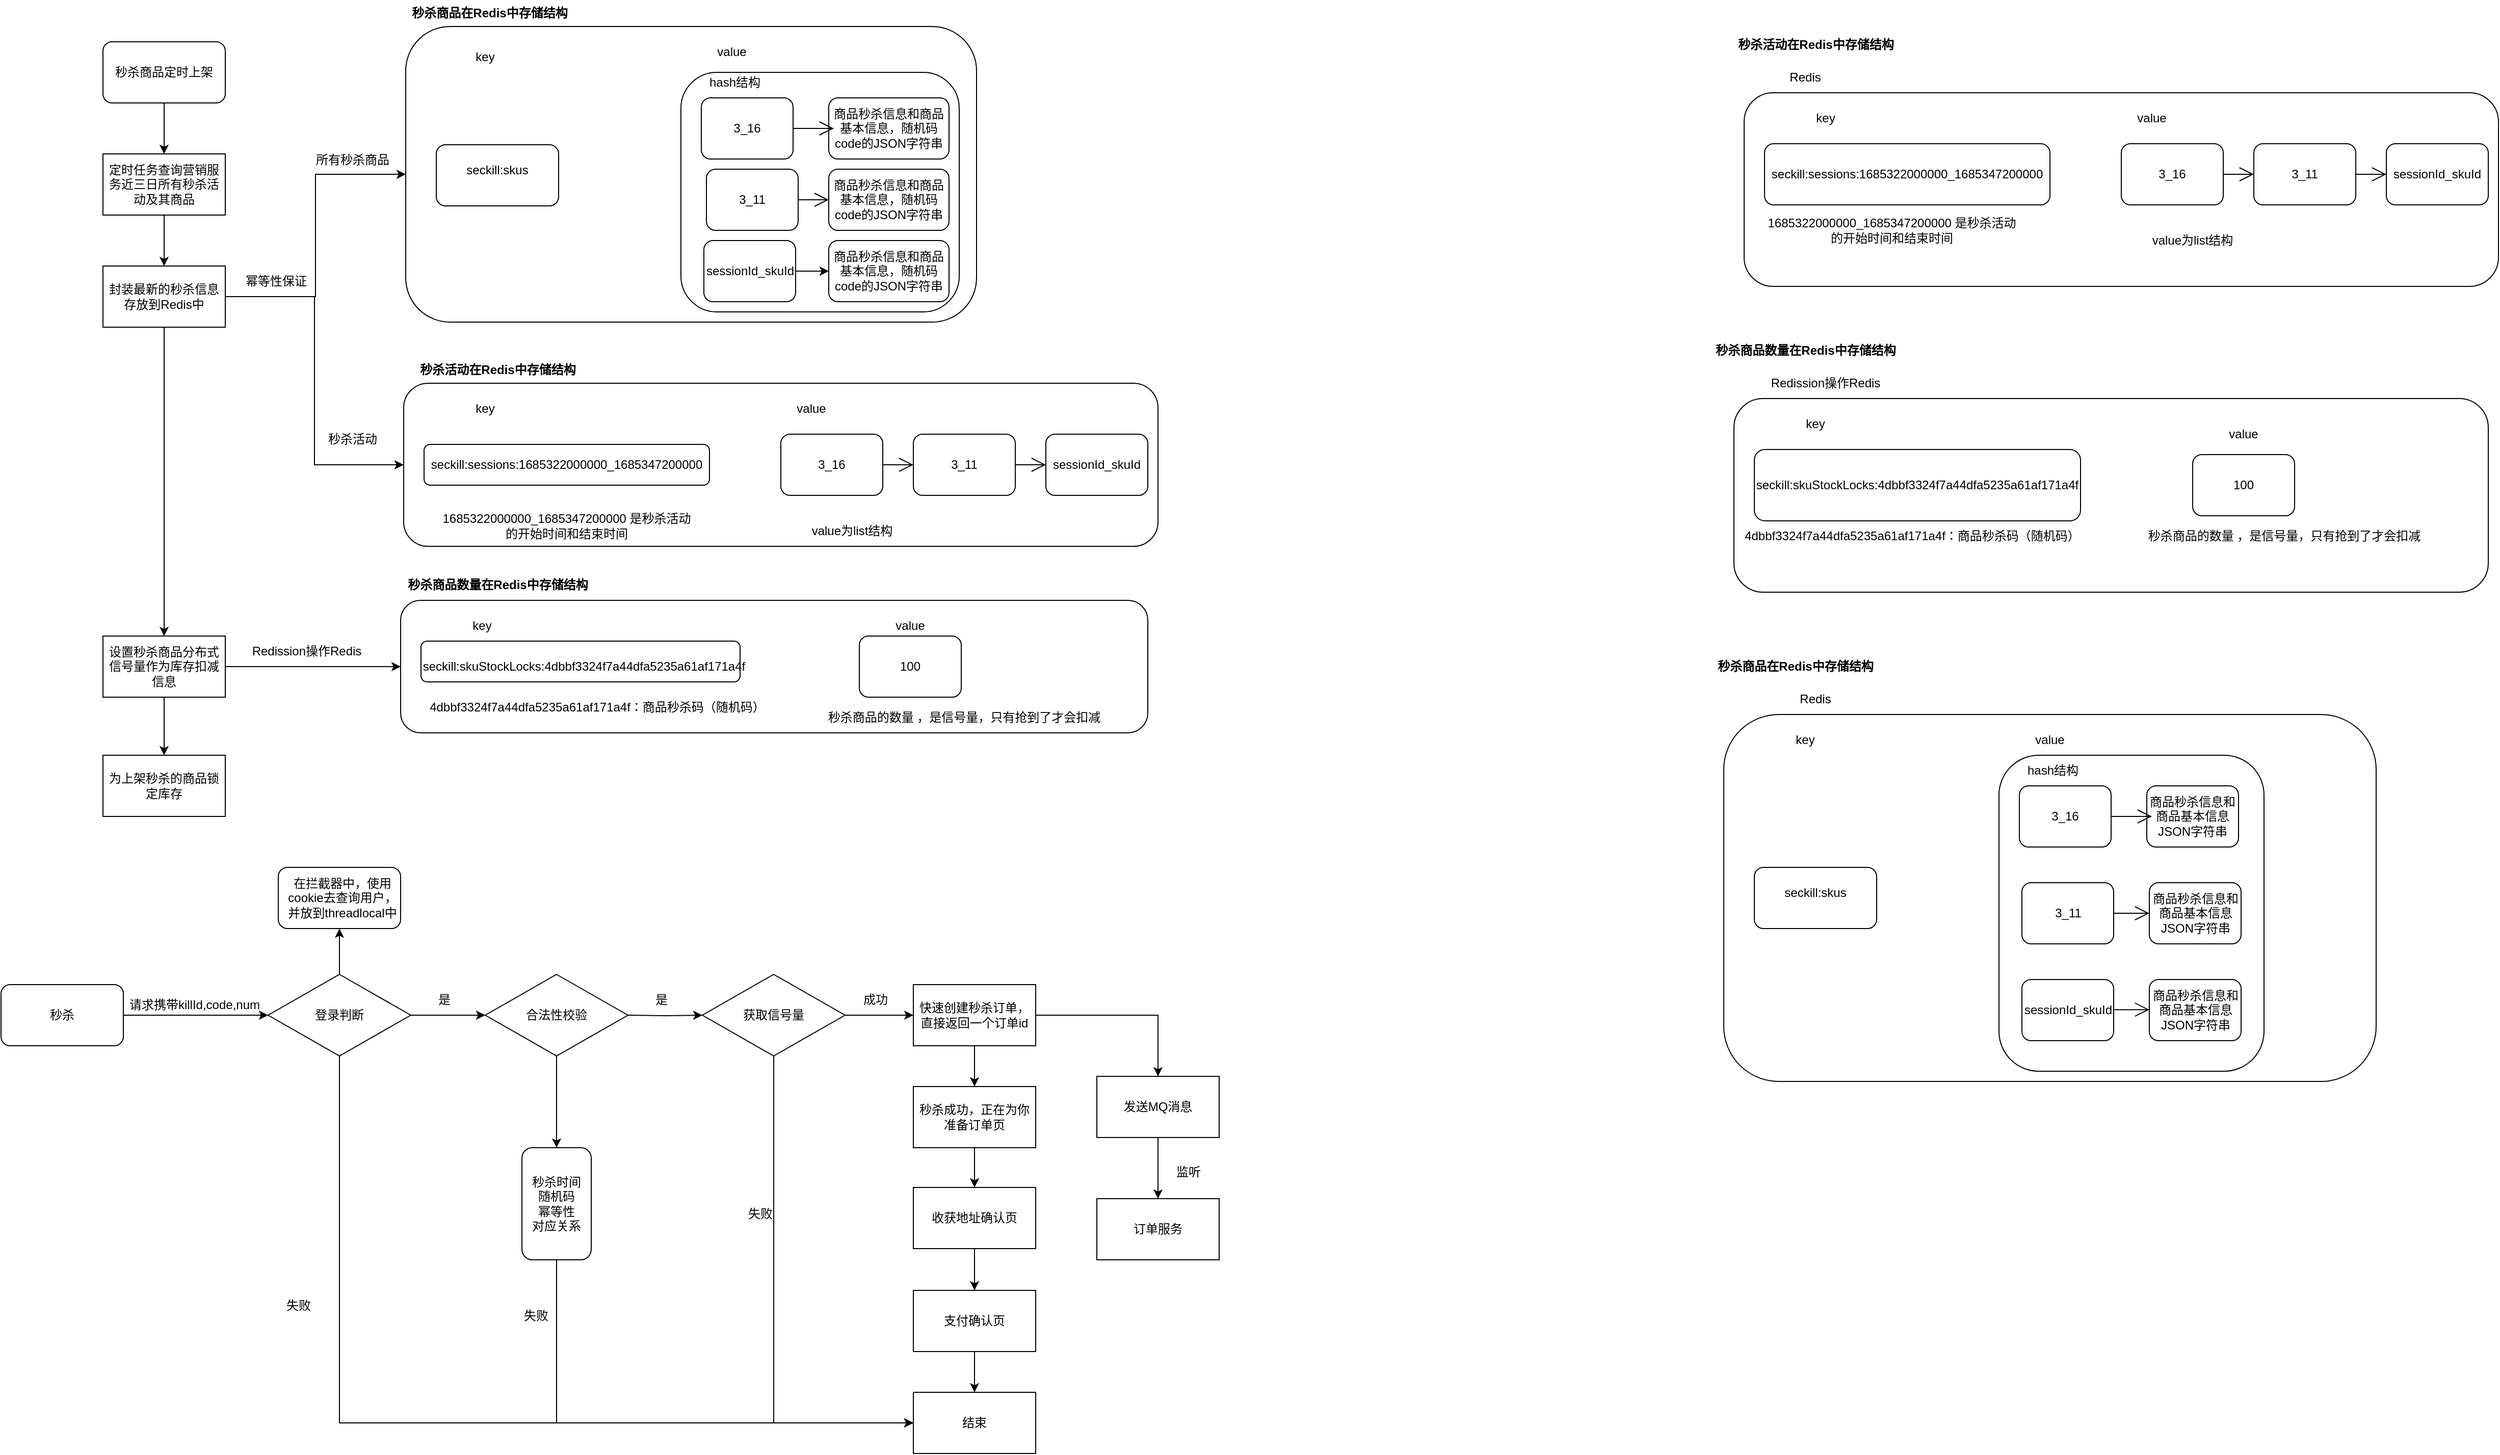 <mxfile version="21.6.9" type="github">
  <diagram name="第 1 页" id="PPwoz7yZRomg1pSmv1Gj">
    <mxGraphModel dx="4174" dy="809" grid="1" gridSize="10" guides="1" tooltips="1" connect="1" arrows="1" fold="1" page="1" pageScale="1" pageWidth="827" pageHeight="1169" math="0" shadow="0">
      <root>
        <mxCell id="0" />
        <mxCell id="1" parent="0" />
        <mxCell id="LeH1Namwxec1cVJ9D27f-1" value="秒杀活动在Redis中存储结构" style="text;align=center;fontStyle=1;verticalAlign=middle;spacingLeft=3;spacingRight=3;strokeColor=none;rotatable=0;points=[[0,0.5],[1,0.5]];portConstraint=eastwest;html=1;" parent="1" vertex="1">
          <mxGeometry x="60" y="80" width="80" height="26" as="geometry" />
        </mxCell>
        <mxCell id="LeH1Namwxec1cVJ9D27f-2" value="" style="rounded=1;whiteSpace=wrap;html=1;" parent="1" vertex="1">
          <mxGeometry x="30" y="140" width="740" height="190" as="geometry" />
        </mxCell>
        <mxCell id="LeH1Namwxec1cVJ9D27f-3" value="" style="rounded=1;whiteSpace=wrap;html=1;" parent="1" vertex="1">
          <mxGeometry x="50" y="190" width="280" height="60" as="geometry" />
        </mxCell>
        <mxCell id="LeH1Namwxec1cVJ9D27f-5" value="Redis" style="text;html=1;strokeColor=none;fillColor=none;align=center;verticalAlign=middle;whiteSpace=wrap;rounded=0;" parent="1" vertex="1">
          <mxGeometry x="60" y="110" width="60" height="30" as="geometry" />
        </mxCell>
        <mxCell id="LeH1Namwxec1cVJ9D27f-6" value="key" style="text;html=1;strokeColor=none;fillColor=none;align=center;verticalAlign=middle;whiteSpace=wrap;rounded=0;" parent="1" vertex="1">
          <mxGeometry x="80" y="150" width="60" height="30" as="geometry" />
        </mxCell>
        <mxCell id="LeH1Namwxec1cVJ9D27f-7" value="seckill:sessions:1685322000000_1685347200000" style="text;html=1;strokeColor=none;fillColor=none;align=center;verticalAlign=middle;whiteSpace=wrap;rounded=0;" parent="1" vertex="1">
          <mxGeometry x="160" y="205" width="60" height="30" as="geometry" />
        </mxCell>
        <mxCell id="LeH1Namwxec1cVJ9D27f-9" value="3_16" style="rounded=1;whiteSpace=wrap;html=1;" parent="1" vertex="1">
          <mxGeometry x="400" y="190" width="100" height="60" as="geometry" />
        </mxCell>
        <mxCell id="LeH1Namwxec1cVJ9D27f-10" value="value" style="text;html=1;strokeColor=none;fillColor=none;align=center;verticalAlign=middle;whiteSpace=wrap;rounded=0;" parent="1" vertex="1">
          <mxGeometry x="400" y="150" width="60" height="30" as="geometry" />
        </mxCell>
        <mxCell id="LeH1Namwxec1cVJ9D27f-11" value="" style="endArrow=open;endFill=1;endSize=12;html=1;rounded=0;entryX=0;entryY=0.5;entryDx=0;entryDy=0;" parent="1" target="LeH1Namwxec1cVJ9D27f-12" edge="1">
          <mxGeometry width="160" relative="1" as="geometry">
            <mxPoint x="500" y="220" as="sourcePoint" />
            <mxPoint x="660" y="220" as="targetPoint" />
          </mxGeometry>
        </mxCell>
        <mxCell id="LeH1Namwxec1cVJ9D27f-12" value="3_11" style="rounded=1;whiteSpace=wrap;html=1;" parent="1" vertex="1">
          <mxGeometry x="530" y="190" width="100" height="60" as="geometry" />
        </mxCell>
        <mxCell id="LeH1Namwxec1cVJ9D27f-13" value="value为list结构" style="text;html=1;strokeColor=none;fillColor=none;align=center;verticalAlign=middle;whiteSpace=wrap;rounded=0;" parent="1" vertex="1">
          <mxGeometry x="400" y="270" width="140" height="30" as="geometry" />
        </mxCell>
        <mxCell id="LeH1Namwxec1cVJ9D27f-15" value="1685322000000_1685347200000 是秒杀活动&lt;br&gt;的开始时间和结束时间" style="text;html=1;strokeColor=none;fillColor=none;align=center;verticalAlign=middle;whiteSpace=wrap;rounded=0;" parent="1" vertex="1">
          <mxGeometry x="-20" y="260" width="390" height="30" as="geometry" />
        </mxCell>
        <mxCell id="LeH1Namwxec1cVJ9D27f-16" value="" style="endArrow=open;endFill=1;endSize=12;html=1;rounded=0;entryX=0;entryY=0.5;entryDx=0;entryDy=0;" parent="1" target="LeH1Namwxec1cVJ9D27f-17" edge="1">
          <mxGeometry width="160" relative="1" as="geometry">
            <mxPoint x="630" y="220" as="sourcePoint" />
            <mxPoint x="790" y="220" as="targetPoint" />
          </mxGeometry>
        </mxCell>
        <mxCell id="LeH1Namwxec1cVJ9D27f-17" value="sessionId_skuId" style="rounded=1;whiteSpace=wrap;html=1;" parent="1" vertex="1">
          <mxGeometry x="660" y="190" width="100" height="60" as="geometry" />
        </mxCell>
        <mxCell id="LeH1Namwxec1cVJ9D27f-19" value="秒杀商品数量在Redis中存储结构" style="text;align=center;fontStyle=1;verticalAlign=middle;spacingLeft=3;spacingRight=3;strokeColor=none;rotatable=0;points=[[0,0.5],[1,0.5]];portConstraint=eastwest;html=1;" parent="1" vertex="1">
          <mxGeometry x="50" y="380" width="80" height="26" as="geometry" />
        </mxCell>
        <mxCell id="LeH1Namwxec1cVJ9D27f-20" value="" style="rounded=1;whiteSpace=wrap;html=1;" parent="1" vertex="1">
          <mxGeometry x="20" y="440" width="740" height="190" as="geometry" />
        </mxCell>
        <mxCell id="LeH1Namwxec1cVJ9D27f-21" value="" style="rounded=1;whiteSpace=wrap;html=1;" parent="1" vertex="1">
          <mxGeometry x="40" y="490" width="320" height="70" as="geometry" />
        </mxCell>
        <mxCell id="LeH1Namwxec1cVJ9D27f-22" value="Redission操作Redis" style="text;html=1;strokeColor=none;fillColor=none;align=center;verticalAlign=middle;whiteSpace=wrap;rounded=0;" parent="1" vertex="1">
          <mxGeometry x="30" y="410" width="160" height="30" as="geometry" />
        </mxCell>
        <mxCell id="LeH1Namwxec1cVJ9D27f-23" value="key" style="text;html=1;strokeColor=none;fillColor=none;align=center;verticalAlign=middle;whiteSpace=wrap;rounded=0;" parent="1" vertex="1">
          <mxGeometry x="70" y="450" width="60" height="30" as="geometry" />
        </mxCell>
        <mxCell id="LeH1Namwxec1cVJ9D27f-24" value="seckill:skuStockLocks:4dbbf3324f7a44dfa5235a61af171a4f" style="text;html=1;strokeColor=none;fillColor=none;align=center;verticalAlign=middle;whiteSpace=wrap;rounded=0;" parent="1" vertex="1">
          <mxGeometry x="170" y="510" width="60" height="30" as="geometry" />
        </mxCell>
        <mxCell id="LeH1Namwxec1cVJ9D27f-25" value="100" style="rounded=1;whiteSpace=wrap;html=1;" parent="1" vertex="1">
          <mxGeometry x="470" y="495" width="100" height="60" as="geometry" />
        </mxCell>
        <mxCell id="LeH1Namwxec1cVJ9D27f-26" value="value" style="text;html=1;strokeColor=none;fillColor=none;align=center;verticalAlign=middle;whiteSpace=wrap;rounded=0;" parent="1" vertex="1">
          <mxGeometry x="490" y="460" width="60" height="30" as="geometry" />
        </mxCell>
        <mxCell id="LeH1Namwxec1cVJ9D27f-29" value="秒杀商品的数量 ，是信号量，只有抢到了才会扣减" style="text;html=1;strokeColor=none;fillColor=none;align=center;verticalAlign=middle;whiteSpace=wrap;rounded=0;" parent="1" vertex="1">
          <mxGeometry x="420" y="560" width="280" height="30" as="geometry" />
        </mxCell>
        <mxCell id="LeH1Namwxec1cVJ9D27f-30" value="4dbbf3324f7a44dfa5235a61af171a4f：商品秒杀码（随机码）" style="text;html=1;strokeColor=none;fillColor=none;align=center;verticalAlign=middle;whiteSpace=wrap;rounded=0;" parent="1" vertex="1">
          <mxGeometry y="560" width="390" height="30" as="geometry" />
        </mxCell>
        <mxCell id="LeH1Namwxec1cVJ9D27f-33" value="秒杀商品在Redis中存储结构" style="text;align=center;fontStyle=1;verticalAlign=middle;spacingLeft=3;spacingRight=3;strokeColor=none;rotatable=0;points=[[0,0.5],[1,0.5]];portConstraint=eastwest;html=1;" parent="1" vertex="1">
          <mxGeometry x="40" y="690" width="80" height="26" as="geometry" />
        </mxCell>
        <mxCell id="LeH1Namwxec1cVJ9D27f-34" value="" style="rounded=1;whiteSpace=wrap;html=1;" parent="1" vertex="1">
          <mxGeometry x="10" y="750" width="640" height="360" as="geometry" />
        </mxCell>
        <mxCell id="LeH1Namwxec1cVJ9D27f-35" value="" style="rounded=1;whiteSpace=wrap;html=1;" parent="1" vertex="1">
          <mxGeometry x="40" y="900" width="120" height="60" as="geometry" />
        </mxCell>
        <mxCell id="LeH1Namwxec1cVJ9D27f-36" value="Redis" style="text;html=1;strokeColor=none;fillColor=none;align=center;verticalAlign=middle;whiteSpace=wrap;rounded=0;" parent="1" vertex="1">
          <mxGeometry x="20" y="720" width="160" height="30" as="geometry" />
        </mxCell>
        <mxCell id="LeH1Namwxec1cVJ9D27f-37" value="key" style="text;html=1;strokeColor=none;fillColor=none;align=center;verticalAlign=middle;whiteSpace=wrap;rounded=0;" parent="1" vertex="1">
          <mxGeometry x="60" y="760" width="60" height="30" as="geometry" />
        </mxCell>
        <mxCell id="LeH1Namwxec1cVJ9D27f-38" value="seckill:skus" style="text;html=1;strokeColor=none;fillColor=none;align=center;verticalAlign=middle;whiteSpace=wrap;rounded=0;" parent="1" vertex="1">
          <mxGeometry x="70" y="910" width="60" height="30" as="geometry" />
        </mxCell>
        <mxCell id="LeH1Namwxec1cVJ9D27f-40" value="value" style="text;html=1;strokeColor=none;fillColor=none;align=center;verticalAlign=middle;whiteSpace=wrap;rounded=0;" parent="1" vertex="1">
          <mxGeometry x="300" y="760" width="60" height="30" as="geometry" />
        </mxCell>
        <mxCell id="LeH1Namwxec1cVJ9D27f-43" value="" style="rounded=1;whiteSpace=wrap;html=1;" parent="1" vertex="1">
          <mxGeometry x="280" y="790" width="260" height="310" as="geometry" />
        </mxCell>
        <mxCell id="LeH1Namwxec1cVJ9D27f-44" value="3_16" style="rounded=1;whiteSpace=wrap;html=1;" parent="1" vertex="1">
          <mxGeometry x="300" y="820" width="90" height="60" as="geometry" />
        </mxCell>
        <mxCell id="LeH1Namwxec1cVJ9D27f-45" value="商品秒杀信息和商品基本信息JSON字符串" style="rounded=1;whiteSpace=wrap;html=1;" parent="1" vertex="1">
          <mxGeometry x="425" y="820" width="90" height="60" as="geometry" />
        </mxCell>
        <mxCell id="LeH1Namwxec1cVJ9D27f-46" value="3_11" style="rounded=1;whiteSpace=wrap;html=1;" parent="1" vertex="1">
          <mxGeometry x="302.5" y="915" width="90" height="60" as="geometry" />
        </mxCell>
        <mxCell id="LeH1Namwxec1cVJ9D27f-47" value="商品秒杀信息和商品基本信息JSON字符串" style="rounded=1;whiteSpace=wrap;html=1;" parent="1" vertex="1">
          <mxGeometry x="427.5" y="915" width="90" height="60" as="geometry" />
        </mxCell>
        <mxCell id="LeH1Namwxec1cVJ9D27f-48" value="sessionId_skuId" style="rounded=1;whiteSpace=wrap;html=1;" parent="1" vertex="1">
          <mxGeometry x="302.5" y="1010" width="90" height="60" as="geometry" />
        </mxCell>
        <mxCell id="LeH1Namwxec1cVJ9D27f-49" value="商品秒杀信息和商品基本信息JSON字符串" style="rounded=1;whiteSpace=wrap;html=1;" parent="1" vertex="1">
          <mxGeometry x="427.5" y="1010" width="90" height="60" as="geometry" />
        </mxCell>
        <mxCell id="LeH1Namwxec1cVJ9D27f-50" value="hash结构" style="text;html=1;strokeColor=none;fillColor=none;align=center;verticalAlign=middle;whiteSpace=wrap;rounded=0;" parent="1" vertex="1">
          <mxGeometry x="302.5" y="790" width="60" height="30" as="geometry" />
        </mxCell>
        <mxCell id="LeH1Namwxec1cVJ9D27f-51" value="" style="endArrow=open;endFill=1;endSize=12;html=1;rounded=0;" parent="1" edge="1">
          <mxGeometry width="160" relative="1" as="geometry">
            <mxPoint x="390" y="850" as="sourcePoint" />
            <mxPoint x="430" y="850" as="targetPoint" />
          </mxGeometry>
        </mxCell>
        <mxCell id="LeH1Namwxec1cVJ9D27f-52" value="" style="endArrow=open;endFill=1;endSize=12;html=1;rounded=0;entryX=0;entryY=0.5;entryDx=0;entryDy=0;exitX=1;exitY=0.5;exitDx=0;exitDy=0;" parent="1" source="LeH1Namwxec1cVJ9D27f-46" target="LeH1Namwxec1cVJ9D27f-47" edge="1">
          <mxGeometry width="160" relative="1" as="geometry">
            <mxPoint x="390" y="950" as="sourcePoint" />
            <mxPoint x="550" y="950" as="targetPoint" />
          </mxGeometry>
        </mxCell>
        <mxCell id="LeH1Namwxec1cVJ9D27f-53" value="" style="endArrow=open;endFill=1;endSize=12;html=1;rounded=0;entryX=0;entryY=0.5;entryDx=0;entryDy=0;exitX=1;exitY=0.5;exitDx=0;exitDy=0;" parent="1" edge="1">
          <mxGeometry width="160" relative="1" as="geometry">
            <mxPoint x="392.5" y="1039.58" as="sourcePoint" />
            <mxPoint x="427.5" y="1039.58" as="targetPoint" />
          </mxGeometry>
        </mxCell>
        <mxCell id="MlomNEwrZgwuZIhiv1e3-3" style="edgeStyle=orthogonalEdgeStyle;rounded=0;orthogonalLoop=1;jettySize=auto;html=1;exitX=0.5;exitY=1;exitDx=0;exitDy=0;entryX=0.5;entryY=0;entryDx=0;entryDy=0;" edge="1" parent="1" source="MlomNEwrZgwuZIhiv1e3-1" target="MlomNEwrZgwuZIhiv1e3-2">
          <mxGeometry relative="1" as="geometry" />
        </mxCell>
        <mxCell id="MlomNEwrZgwuZIhiv1e3-1" value="秒杀商品定时上架" style="rounded=1;whiteSpace=wrap;html=1;" vertex="1" parent="1">
          <mxGeometry x="-1580" y="90" width="120" height="60" as="geometry" />
        </mxCell>
        <mxCell id="MlomNEwrZgwuZIhiv1e3-5" style="edgeStyle=orthogonalEdgeStyle;rounded=0;orthogonalLoop=1;jettySize=auto;html=1;exitX=0.5;exitY=1;exitDx=0;exitDy=0;" edge="1" parent="1" source="MlomNEwrZgwuZIhiv1e3-2" target="MlomNEwrZgwuZIhiv1e3-4">
          <mxGeometry relative="1" as="geometry" />
        </mxCell>
        <mxCell id="MlomNEwrZgwuZIhiv1e3-2" value="定时任务查询营销服务近三日所有秒杀活动及其商品" style="rounded=0;whiteSpace=wrap;html=1;" vertex="1" parent="1">
          <mxGeometry x="-1580" y="200" width="120" height="60" as="geometry" />
        </mxCell>
        <mxCell id="MlomNEwrZgwuZIhiv1e3-92" style="edgeStyle=orthogonalEdgeStyle;rounded=0;orthogonalLoop=1;jettySize=auto;html=1;exitX=1;exitY=0.5;exitDx=0;exitDy=0;entryX=0;entryY=0.5;entryDx=0;entryDy=0;" edge="1" parent="1" source="MlomNEwrZgwuZIhiv1e3-4" target="MlomNEwrZgwuZIhiv1e3-40">
          <mxGeometry relative="1" as="geometry" />
        </mxCell>
        <mxCell id="MlomNEwrZgwuZIhiv1e3-93" style="edgeStyle=orthogonalEdgeStyle;rounded=0;orthogonalLoop=1;jettySize=auto;html=1;exitX=1;exitY=0.5;exitDx=0;exitDy=0;entryX=0;entryY=0.5;entryDx=0;entryDy=0;" edge="1" parent="1" source="MlomNEwrZgwuZIhiv1e3-4" target="MlomNEwrZgwuZIhiv1e3-76">
          <mxGeometry relative="1" as="geometry" />
        </mxCell>
        <mxCell id="MlomNEwrZgwuZIhiv1e3-95" style="edgeStyle=orthogonalEdgeStyle;rounded=0;orthogonalLoop=1;jettySize=auto;html=1;exitX=0.5;exitY=1;exitDx=0;exitDy=0;" edge="1" parent="1" source="MlomNEwrZgwuZIhiv1e3-4" target="MlomNEwrZgwuZIhiv1e3-94">
          <mxGeometry relative="1" as="geometry" />
        </mxCell>
        <mxCell id="MlomNEwrZgwuZIhiv1e3-4" value="封装最新的秒杀信息存放到Redis中" style="rounded=0;whiteSpace=wrap;html=1;" vertex="1" parent="1">
          <mxGeometry x="-1580" y="310" width="120" height="60" as="geometry" />
        </mxCell>
        <mxCell id="MlomNEwrZgwuZIhiv1e3-13" value="幂等性保证" style="text;html=1;strokeColor=none;fillColor=none;align=center;verticalAlign=middle;whiteSpace=wrap;rounded=0;" vertex="1" parent="1">
          <mxGeometry x="-1460" y="310" width="100" height="30" as="geometry" />
        </mxCell>
        <mxCell id="MlomNEwrZgwuZIhiv1e3-14" value="所有秒杀商品" style="text;html=1;strokeColor=none;fillColor=none;align=center;verticalAlign=middle;whiteSpace=wrap;rounded=0;" vertex="1" parent="1">
          <mxGeometry x="-1380" y="191" width="90" height="30" as="geometry" />
        </mxCell>
        <mxCell id="MlomNEwrZgwuZIhiv1e3-15" value="秒杀活动" style="text;html=1;strokeColor=none;fillColor=none;align=center;verticalAlign=middle;whiteSpace=wrap;rounded=0;" vertex="1" parent="1">
          <mxGeometry x="-1365" y="465" width="60" height="30" as="geometry" />
        </mxCell>
        <mxCell id="MlomNEwrZgwuZIhiv1e3-39" value="秒杀商品在Redis中存储结构" style="text;align=center;fontStyle=1;verticalAlign=middle;spacingLeft=3;spacingRight=3;strokeColor=none;rotatable=0;points=[[0,0.5],[1,0.5]];portConstraint=eastwest;html=1;" vertex="1" parent="1">
          <mxGeometry x="-1241" y="49" width="80" height="26" as="geometry" />
        </mxCell>
        <mxCell id="MlomNEwrZgwuZIhiv1e3-40" value="" style="rounded=1;whiteSpace=wrap;html=1;" vertex="1" parent="1">
          <mxGeometry x="-1283" y="75" width="560" height="290" as="geometry" />
        </mxCell>
        <mxCell id="MlomNEwrZgwuZIhiv1e3-41" value="" style="rounded=1;whiteSpace=wrap;html=1;" vertex="1" parent="1">
          <mxGeometry x="-1253" y="191" width="120" height="60" as="geometry" />
        </mxCell>
        <mxCell id="MlomNEwrZgwuZIhiv1e3-43" value="key" style="text;html=1;strokeColor=none;fillColor=none;align=center;verticalAlign=middle;whiteSpace=wrap;rounded=0;" vertex="1" parent="1">
          <mxGeometry x="-1235" y="90" width="60" height="30" as="geometry" />
        </mxCell>
        <mxCell id="MlomNEwrZgwuZIhiv1e3-44" value="seckill:skus" style="text;html=1;strokeColor=none;fillColor=none;align=center;verticalAlign=middle;whiteSpace=wrap;rounded=0;" vertex="1" parent="1">
          <mxGeometry x="-1223" y="201" width="60" height="30" as="geometry" />
        </mxCell>
        <mxCell id="MlomNEwrZgwuZIhiv1e3-45" value="value" style="text;html=1;strokeColor=none;fillColor=none;align=center;verticalAlign=middle;whiteSpace=wrap;rounded=0;" vertex="1" parent="1">
          <mxGeometry x="-993" y="85" width="60" height="30" as="geometry" />
        </mxCell>
        <mxCell id="MlomNEwrZgwuZIhiv1e3-46" value="" style="rounded=1;whiteSpace=wrap;html=1;" vertex="1" parent="1">
          <mxGeometry x="-1013" y="120" width="273" height="235" as="geometry" />
        </mxCell>
        <mxCell id="MlomNEwrZgwuZIhiv1e3-47" value="3_16" style="rounded=1;whiteSpace=wrap;html=1;" vertex="1" parent="1">
          <mxGeometry x="-993" y="145" width="90" height="60" as="geometry" />
        </mxCell>
        <mxCell id="MlomNEwrZgwuZIhiv1e3-48" value="商品秒杀信息和商品基本信息，随机码code的JSON字符串" style="rounded=1;whiteSpace=wrap;html=1;" vertex="1" parent="1">
          <mxGeometry x="-868" y="145" width="118" height="60" as="geometry" />
        </mxCell>
        <mxCell id="MlomNEwrZgwuZIhiv1e3-49" value="3_11" style="rounded=1;whiteSpace=wrap;html=1;" vertex="1" parent="1">
          <mxGeometry x="-988" y="215" width="90" height="60" as="geometry" />
        </mxCell>
        <mxCell id="MlomNEwrZgwuZIhiv1e3-50" value="商品秒杀信息和商品基本信息，随机码code的JSON字符串" style="rounded=1;whiteSpace=wrap;html=1;" vertex="1" parent="1">
          <mxGeometry x="-868" y="215" width="118" height="60" as="geometry" />
        </mxCell>
        <mxCell id="MlomNEwrZgwuZIhiv1e3-90" style="edgeStyle=orthogonalEdgeStyle;rounded=0;orthogonalLoop=1;jettySize=auto;html=1;exitX=1;exitY=0.5;exitDx=0;exitDy=0;entryX=0;entryY=0.5;entryDx=0;entryDy=0;" edge="1" parent="1" source="MlomNEwrZgwuZIhiv1e3-51" target="MlomNEwrZgwuZIhiv1e3-52">
          <mxGeometry relative="1" as="geometry" />
        </mxCell>
        <mxCell id="MlomNEwrZgwuZIhiv1e3-51" value="sessionId_skuId" style="rounded=1;whiteSpace=wrap;html=1;" vertex="1" parent="1">
          <mxGeometry x="-990.5" y="285" width="90" height="60" as="geometry" />
        </mxCell>
        <mxCell id="MlomNEwrZgwuZIhiv1e3-52" value="商品秒杀信息和商品基本信息，随机码code的JSON字符串" style="rounded=1;whiteSpace=wrap;html=1;" vertex="1" parent="1">
          <mxGeometry x="-868" y="285" width="118" height="60" as="geometry" />
        </mxCell>
        <mxCell id="MlomNEwrZgwuZIhiv1e3-53" value="hash结构" style="text;html=1;strokeColor=none;fillColor=none;align=center;verticalAlign=middle;whiteSpace=wrap;rounded=0;" vertex="1" parent="1">
          <mxGeometry x="-990.5" y="115" width="60" height="30" as="geometry" />
        </mxCell>
        <mxCell id="MlomNEwrZgwuZIhiv1e3-54" value="" style="endArrow=open;endFill=1;endSize=12;html=1;rounded=0;" edge="1" parent="1">
          <mxGeometry width="160" relative="1" as="geometry">
            <mxPoint x="-903" y="175" as="sourcePoint" />
            <mxPoint x="-863" y="175" as="targetPoint" />
          </mxGeometry>
        </mxCell>
        <mxCell id="MlomNEwrZgwuZIhiv1e3-55" value="" style="endArrow=open;endFill=1;endSize=12;html=1;rounded=0;entryX=0;entryY=0.5;entryDx=0;entryDy=0;exitX=1;exitY=0.5;exitDx=0;exitDy=0;" edge="1" parent="1" source="MlomNEwrZgwuZIhiv1e3-49" target="MlomNEwrZgwuZIhiv1e3-50">
          <mxGeometry width="160" relative="1" as="geometry">
            <mxPoint x="-903" y="275" as="sourcePoint" />
            <mxPoint x="-743" y="275" as="targetPoint" />
          </mxGeometry>
        </mxCell>
        <mxCell id="MlomNEwrZgwuZIhiv1e3-75" value="秒杀活动在Redis中存储结构" style="text;align=center;fontStyle=1;verticalAlign=middle;spacingLeft=3;spacingRight=3;strokeColor=none;rotatable=0;points=[[0,0.5],[1,0.5]];portConstraint=eastwest;html=1;" vertex="1" parent="1">
          <mxGeometry x="-1233" y="399" width="80" height="26" as="geometry" />
        </mxCell>
        <mxCell id="MlomNEwrZgwuZIhiv1e3-76" value="" style="rounded=1;whiteSpace=wrap;html=1;" vertex="1" parent="1">
          <mxGeometry x="-1285" y="425" width="740" height="160" as="geometry" />
        </mxCell>
        <mxCell id="MlomNEwrZgwuZIhiv1e3-77" value="" style="rounded=1;whiteSpace=wrap;html=1;" vertex="1" parent="1">
          <mxGeometry x="-1265" y="485" width="280" height="40" as="geometry" />
        </mxCell>
        <mxCell id="MlomNEwrZgwuZIhiv1e3-79" value="key" style="text;html=1;strokeColor=none;fillColor=none;align=center;verticalAlign=middle;whiteSpace=wrap;rounded=0;" vertex="1" parent="1">
          <mxGeometry x="-1235" y="435" width="60" height="30" as="geometry" />
        </mxCell>
        <mxCell id="MlomNEwrZgwuZIhiv1e3-80" value="seckill:sessions:1685322000000_1685347200000" style="text;html=1;strokeColor=none;fillColor=none;align=center;verticalAlign=middle;whiteSpace=wrap;rounded=0;" vertex="1" parent="1">
          <mxGeometry x="-1155" y="490" width="60" height="30" as="geometry" />
        </mxCell>
        <mxCell id="MlomNEwrZgwuZIhiv1e3-81" value="3_16" style="rounded=1;whiteSpace=wrap;html=1;" vertex="1" parent="1">
          <mxGeometry x="-915" y="475" width="100" height="60" as="geometry" />
        </mxCell>
        <mxCell id="MlomNEwrZgwuZIhiv1e3-82" value="value" style="text;html=1;strokeColor=none;fillColor=none;align=center;verticalAlign=middle;whiteSpace=wrap;rounded=0;" vertex="1" parent="1">
          <mxGeometry x="-915" y="435" width="60" height="30" as="geometry" />
        </mxCell>
        <mxCell id="MlomNEwrZgwuZIhiv1e3-83" value="" style="endArrow=open;endFill=1;endSize=12;html=1;rounded=0;entryX=0;entryY=0.5;entryDx=0;entryDy=0;" edge="1" parent="1" target="MlomNEwrZgwuZIhiv1e3-84">
          <mxGeometry width="160" relative="1" as="geometry">
            <mxPoint x="-815" y="505" as="sourcePoint" />
            <mxPoint x="-655" y="505" as="targetPoint" />
          </mxGeometry>
        </mxCell>
        <mxCell id="MlomNEwrZgwuZIhiv1e3-84" value="3_11" style="rounded=1;whiteSpace=wrap;html=1;" vertex="1" parent="1">
          <mxGeometry x="-785" y="475" width="100" height="60" as="geometry" />
        </mxCell>
        <mxCell id="MlomNEwrZgwuZIhiv1e3-85" value="value为list结构" style="text;html=1;strokeColor=none;fillColor=none;align=center;verticalAlign=middle;whiteSpace=wrap;rounded=0;" vertex="1" parent="1">
          <mxGeometry x="-915" y="555" width="140" height="30" as="geometry" />
        </mxCell>
        <mxCell id="MlomNEwrZgwuZIhiv1e3-86" value="1685322000000_1685347200000 是秒杀活动&lt;br&gt;的开始时间和结束时间" style="text;html=1;strokeColor=none;fillColor=none;align=center;verticalAlign=middle;whiteSpace=wrap;rounded=0;" vertex="1" parent="1">
          <mxGeometry x="-1320" y="550" width="390" height="30" as="geometry" />
        </mxCell>
        <mxCell id="MlomNEwrZgwuZIhiv1e3-87" value="" style="endArrow=open;endFill=1;endSize=12;html=1;rounded=0;entryX=0;entryY=0.5;entryDx=0;entryDy=0;" edge="1" parent="1" target="MlomNEwrZgwuZIhiv1e3-88">
          <mxGeometry width="160" relative="1" as="geometry">
            <mxPoint x="-685" y="505" as="sourcePoint" />
            <mxPoint x="-525" y="505" as="targetPoint" />
          </mxGeometry>
        </mxCell>
        <mxCell id="MlomNEwrZgwuZIhiv1e3-88" value="sessionId_skuId" style="rounded=1;whiteSpace=wrap;html=1;" vertex="1" parent="1">
          <mxGeometry x="-655" y="475" width="100" height="60" as="geometry" />
        </mxCell>
        <mxCell id="MlomNEwrZgwuZIhiv1e3-89" style="edgeStyle=orthogonalEdgeStyle;rounded=0;orthogonalLoop=1;jettySize=auto;html=1;exitX=0.5;exitY=1;exitDx=0;exitDy=0;" edge="1" parent="1" source="MlomNEwrZgwuZIhiv1e3-49" target="MlomNEwrZgwuZIhiv1e3-49">
          <mxGeometry relative="1" as="geometry" />
        </mxCell>
        <mxCell id="MlomNEwrZgwuZIhiv1e3-107" style="edgeStyle=orthogonalEdgeStyle;rounded=0;orthogonalLoop=1;jettySize=auto;html=1;exitX=1;exitY=0.5;exitDx=0;exitDy=0;" edge="1" parent="1" source="MlomNEwrZgwuZIhiv1e3-94" target="MlomNEwrZgwuZIhiv1e3-97">
          <mxGeometry relative="1" as="geometry" />
        </mxCell>
        <mxCell id="MlomNEwrZgwuZIhiv1e3-110" style="edgeStyle=orthogonalEdgeStyle;rounded=0;orthogonalLoop=1;jettySize=auto;html=1;exitX=0.5;exitY=1;exitDx=0;exitDy=0;entryX=0.5;entryY=0;entryDx=0;entryDy=0;" edge="1" parent="1" source="MlomNEwrZgwuZIhiv1e3-94" target="MlomNEwrZgwuZIhiv1e3-109">
          <mxGeometry relative="1" as="geometry" />
        </mxCell>
        <mxCell id="MlomNEwrZgwuZIhiv1e3-94" value="设置秒杀商品分布式信号量作为库存扣减信息" style="rounded=0;whiteSpace=wrap;html=1;" vertex="1" parent="1">
          <mxGeometry x="-1580" y="673" width="120" height="60" as="geometry" />
        </mxCell>
        <mxCell id="MlomNEwrZgwuZIhiv1e3-96" value="秒杀商品数量在Redis中存储结构" style="text;align=center;fontStyle=1;verticalAlign=middle;spacingLeft=3;spacingRight=3;strokeColor=none;rotatable=0;points=[[0,0.5],[1,0.5]];portConstraint=eastwest;html=1;" vertex="1" parent="1">
          <mxGeometry x="-1233" y="610" width="80" height="26" as="geometry" />
        </mxCell>
        <mxCell id="MlomNEwrZgwuZIhiv1e3-97" value="" style="rounded=1;whiteSpace=wrap;html=1;" vertex="1" parent="1">
          <mxGeometry x="-1288" y="638" width="733" height="130" as="geometry" />
        </mxCell>
        <mxCell id="MlomNEwrZgwuZIhiv1e3-98" value="" style="rounded=1;whiteSpace=wrap;html=1;" vertex="1" parent="1">
          <mxGeometry x="-1268" y="678" width="313" height="40" as="geometry" />
        </mxCell>
        <mxCell id="MlomNEwrZgwuZIhiv1e3-99" value="Redission操作Redis" style="text;html=1;strokeColor=none;fillColor=none;align=center;verticalAlign=middle;whiteSpace=wrap;rounded=0;" vertex="1" parent="1">
          <mxGeometry x="-1460" y="673" width="160" height="30" as="geometry" />
        </mxCell>
        <mxCell id="MlomNEwrZgwuZIhiv1e3-100" value="key" style="text;html=1;strokeColor=none;fillColor=none;align=center;verticalAlign=middle;whiteSpace=wrap;rounded=0;" vertex="1" parent="1">
          <mxGeometry x="-1238" y="648" width="60" height="30" as="geometry" />
        </mxCell>
        <mxCell id="MlomNEwrZgwuZIhiv1e3-101" value="seckill:skuStockLocks:4dbbf3324f7a44dfa5235a61af171a4f" style="text;html=1;strokeColor=none;fillColor=none;align=center;verticalAlign=middle;whiteSpace=wrap;rounded=0;" vertex="1" parent="1">
          <mxGeometry x="-1138" y="688" width="60" height="30" as="geometry" />
        </mxCell>
        <mxCell id="MlomNEwrZgwuZIhiv1e3-102" value="100" style="rounded=1;whiteSpace=wrap;html=1;" vertex="1" parent="1">
          <mxGeometry x="-838" y="673" width="100" height="60" as="geometry" />
        </mxCell>
        <mxCell id="MlomNEwrZgwuZIhiv1e3-103" value="value" style="text;html=1;strokeColor=none;fillColor=none;align=center;verticalAlign=middle;whiteSpace=wrap;rounded=0;" vertex="1" parent="1">
          <mxGeometry x="-818" y="648" width="60" height="30" as="geometry" />
        </mxCell>
        <mxCell id="MlomNEwrZgwuZIhiv1e3-104" value="秒杀商品的数量 ，是信号量，只有抢到了才会扣减" style="text;html=1;strokeColor=none;fillColor=none;align=center;verticalAlign=middle;whiteSpace=wrap;rounded=0;" vertex="1" parent="1">
          <mxGeometry x="-875" y="738" width="280" height="30" as="geometry" />
        </mxCell>
        <mxCell id="MlomNEwrZgwuZIhiv1e3-105" value="4dbbf3324f7a44dfa5235a61af171a4f：商品秒杀码（随机码）" style="text;html=1;strokeColor=none;fillColor=none;align=center;verticalAlign=middle;whiteSpace=wrap;rounded=0;" vertex="1" parent="1">
          <mxGeometry x="-1290" y="728" width="390" height="30" as="geometry" />
        </mxCell>
        <mxCell id="MlomNEwrZgwuZIhiv1e3-109" value="为上架秒杀的商品锁定库存" style="rounded=0;whiteSpace=wrap;html=1;" vertex="1" parent="1">
          <mxGeometry x="-1580" y="790" width="120" height="60" as="geometry" />
        </mxCell>
        <mxCell id="MlomNEwrZgwuZIhiv1e3-115" style="edgeStyle=orthogonalEdgeStyle;rounded=0;orthogonalLoop=1;jettySize=auto;html=1;exitX=1;exitY=0.5;exitDx=0;exitDy=0;" edge="1" parent="1" source="MlomNEwrZgwuZIhiv1e3-111" target="MlomNEwrZgwuZIhiv1e3-113">
          <mxGeometry relative="1" as="geometry">
            <mxPoint x="-1480" y="1045" as="targetPoint" />
          </mxGeometry>
        </mxCell>
        <mxCell id="MlomNEwrZgwuZIhiv1e3-111" value="秒杀" style="rounded=1;whiteSpace=wrap;html=1;" vertex="1" parent="1">
          <mxGeometry x="-1680" y="1015" width="120" height="60" as="geometry" />
        </mxCell>
        <mxCell id="MlomNEwrZgwuZIhiv1e3-120" style="edgeStyle=orthogonalEdgeStyle;rounded=0;orthogonalLoop=1;jettySize=auto;html=1;exitX=0.5;exitY=0;exitDx=0;exitDy=0;entryX=0.5;entryY=1;entryDx=0;entryDy=0;" edge="1" parent="1" source="MlomNEwrZgwuZIhiv1e3-113" target="MlomNEwrZgwuZIhiv1e3-118">
          <mxGeometry relative="1" as="geometry" />
        </mxCell>
        <mxCell id="MlomNEwrZgwuZIhiv1e3-122" style="edgeStyle=orthogonalEdgeStyle;rounded=0;orthogonalLoop=1;jettySize=auto;html=1;exitX=1;exitY=0.5;exitDx=0;exitDy=0;entryX=0;entryY=0.5;entryDx=0;entryDy=0;" edge="1" parent="1" source="MlomNEwrZgwuZIhiv1e3-113" target="MlomNEwrZgwuZIhiv1e3-121">
          <mxGeometry relative="1" as="geometry" />
        </mxCell>
        <mxCell id="MlomNEwrZgwuZIhiv1e3-144" style="edgeStyle=orthogonalEdgeStyle;rounded=0;orthogonalLoop=1;jettySize=auto;html=1;exitX=0.5;exitY=1;exitDx=0;exitDy=0;entryX=0;entryY=0.5;entryDx=0;entryDy=0;" edge="1" parent="1" source="MlomNEwrZgwuZIhiv1e3-113" target="MlomNEwrZgwuZIhiv1e3-140">
          <mxGeometry relative="1" as="geometry" />
        </mxCell>
        <mxCell id="MlomNEwrZgwuZIhiv1e3-113" value="登录判断" style="rhombus;whiteSpace=wrap;html=1;" vertex="1" parent="1">
          <mxGeometry x="-1418" y="1005" width="140" height="80" as="geometry" />
        </mxCell>
        <mxCell id="MlomNEwrZgwuZIhiv1e3-117" value="请求携带killId,code,num" style="text;html=1;strokeColor=none;fillColor=none;align=center;verticalAlign=middle;whiteSpace=wrap;rounded=0;" vertex="1" parent="1">
          <mxGeometry x="-1570" y="1020" width="160" height="30" as="geometry" />
        </mxCell>
        <mxCell id="MlomNEwrZgwuZIhiv1e3-118" value="" style="rounded=1;whiteSpace=wrap;html=1;" vertex="1" parent="1">
          <mxGeometry x="-1408" y="900" width="120" height="60" as="geometry" />
        </mxCell>
        <mxCell id="MlomNEwrZgwuZIhiv1e3-119" value="在拦截器中，使用cookie去查询用户，并放到threadlocal中" style="text;html=1;strokeColor=none;fillColor=none;align=center;verticalAlign=middle;whiteSpace=wrap;rounded=0;" vertex="1" parent="1">
          <mxGeometry x="-1400" y="915" width="110" height="30" as="geometry" />
        </mxCell>
        <mxCell id="MlomNEwrZgwuZIhiv1e3-148" style="edgeStyle=orthogonalEdgeStyle;rounded=0;orthogonalLoop=1;jettySize=auto;html=1;exitX=0.5;exitY=1;exitDx=0;exitDy=0;" edge="1" parent="1" source="MlomNEwrZgwuZIhiv1e3-121">
          <mxGeometry relative="1" as="geometry">
            <mxPoint x="-1135" y="1175" as="targetPoint" />
          </mxGeometry>
        </mxCell>
        <mxCell id="MlomNEwrZgwuZIhiv1e3-121" value="合法性校验" style="rhombus;whiteSpace=wrap;html=1;" vertex="1" parent="1">
          <mxGeometry x="-1205" y="1005" width="140" height="80" as="geometry" />
        </mxCell>
        <mxCell id="MlomNEwrZgwuZIhiv1e3-123" value="是" style="text;html=1;strokeColor=none;fillColor=none;align=center;verticalAlign=middle;whiteSpace=wrap;rounded=0;" vertex="1" parent="1">
          <mxGeometry x="-1275" y="1015" width="60" height="30" as="geometry" />
        </mxCell>
        <mxCell id="MlomNEwrZgwuZIhiv1e3-124" style="edgeStyle=orthogonalEdgeStyle;rounded=0;orthogonalLoop=1;jettySize=auto;html=1;exitX=1;exitY=0.5;exitDx=0;exitDy=0;entryX=0;entryY=0.5;entryDx=0;entryDy=0;" edge="1" parent="1" target="MlomNEwrZgwuZIhiv1e3-125">
          <mxGeometry relative="1" as="geometry">
            <mxPoint x="-1065" y="1045" as="sourcePoint" />
          </mxGeometry>
        </mxCell>
        <mxCell id="MlomNEwrZgwuZIhiv1e3-128" style="edgeStyle=orthogonalEdgeStyle;rounded=0;orthogonalLoop=1;jettySize=auto;html=1;exitX=1;exitY=0.5;exitDx=0;exitDy=0;entryX=0;entryY=0.5;entryDx=0;entryDy=0;" edge="1" parent="1" source="MlomNEwrZgwuZIhiv1e3-125" target="MlomNEwrZgwuZIhiv1e3-127">
          <mxGeometry relative="1" as="geometry" />
        </mxCell>
        <mxCell id="MlomNEwrZgwuZIhiv1e3-151" style="edgeStyle=orthogonalEdgeStyle;rounded=0;orthogonalLoop=1;jettySize=auto;html=1;exitX=0.5;exitY=1;exitDx=0;exitDy=0;entryX=0;entryY=0.5;entryDx=0;entryDy=0;" edge="1" parent="1" source="MlomNEwrZgwuZIhiv1e3-125" target="MlomNEwrZgwuZIhiv1e3-140">
          <mxGeometry relative="1" as="geometry" />
        </mxCell>
        <mxCell id="MlomNEwrZgwuZIhiv1e3-125" value="获取信号量" style="rhombus;whiteSpace=wrap;html=1;" vertex="1" parent="1">
          <mxGeometry x="-992" y="1005" width="140" height="80" as="geometry" />
        </mxCell>
        <mxCell id="MlomNEwrZgwuZIhiv1e3-126" value="是" style="text;html=1;strokeColor=none;fillColor=none;align=center;verticalAlign=middle;whiteSpace=wrap;rounded=0;" vertex="1" parent="1">
          <mxGeometry x="-1062" y="1015" width="60" height="30" as="geometry" />
        </mxCell>
        <mxCell id="MlomNEwrZgwuZIhiv1e3-131" style="edgeStyle=orthogonalEdgeStyle;rounded=0;orthogonalLoop=1;jettySize=auto;html=1;exitX=1;exitY=0.5;exitDx=0;exitDy=0;entryX=0.5;entryY=0;entryDx=0;entryDy=0;" edge="1" parent="1" source="MlomNEwrZgwuZIhiv1e3-127" target="MlomNEwrZgwuZIhiv1e3-130">
          <mxGeometry relative="1" as="geometry" />
        </mxCell>
        <mxCell id="MlomNEwrZgwuZIhiv1e3-137" style="edgeStyle=orthogonalEdgeStyle;rounded=0;orthogonalLoop=1;jettySize=auto;html=1;exitX=0.5;exitY=1;exitDx=0;exitDy=0;entryX=0.5;entryY=0;entryDx=0;entryDy=0;" edge="1" parent="1" source="MlomNEwrZgwuZIhiv1e3-127" target="MlomNEwrZgwuZIhiv1e3-136">
          <mxGeometry relative="1" as="geometry" />
        </mxCell>
        <mxCell id="MlomNEwrZgwuZIhiv1e3-127" value="快速创建秒杀订单，直接返回一个订单id" style="rounded=0;whiteSpace=wrap;html=1;" vertex="1" parent="1">
          <mxGeometry x="-785" y="1015" width="120" height="60" as="geometry" />
        </mxCell>
        <mxCell id="MlomNEwrZgwuZIhiv1e3-129" value="成功" style="text;html=1;strokeColor=none;fillColor=none;align=center;verticalAlign=middle;whiteSpace=wrap;rounded=0;" vertex="1" parent="1">
          <mxGeometry x="-852" y="1015" width="60" height="30" as="geometry" />
        </mxCell>
        <mxCell id="MlomNEwrZgwuZIhiv1e3-134" style="edgeStyle=orthogonalEdgeStyle;rounded=0;orthogonalLoop=1;jettySize=auto;html=1;exitX=0.5;exitY=1;exitDx=0;exitDy=0;entryX=0.5;entryY=0;entryDx=0;entryDy=0;" edge="1" parent="1" source="MlomNEwrZgwuZIhiv1e3-130" target="MlomNEwrZgwuZIhiv1e3-133">
          <mxGeometry relative="1" as="geometry" />
        </mxCell>
        <mxCell id="MlomNEwrZgwuZIhiv1e3-130" value="发送MQ消息" style="rounded=0;whiteSpace=wrap;html=1;" vertex="1" parent="1">
          <mxGeometry x="-605" y="1105" width="120" height="60" as="geometry" />
        </mxCell>
        <mxCell id="MlomNEwrZgwuZIhiv1e3-133" value="订单服务" style="rounded=0;whiteSpace=wrap;html=1;" vertex="1" parent="1">
          <mxGeometry x="-605" y="1225" width="120" height="60" as="geometry" />
        </mxCell>
        <mxCell id="MlomNEwrZgwuZIhiv1e3-135" value="监听" style="text;html=1;strokeColor=none;fillColor=none;align=center;verticalAlign=middle;whiteSpace=wrap;rounded=0;" vertex="1" parent="1">
          <mxGeometry x="-545" y="1184" width="60" height="30" as="geometry" />
        </mxCell>
        <mxCell id="MlomNEwrZgwuZIhiv1e3-141" style="edgeStyle=orthogonalEdgeStyle;rounded=0;orthogonalLoop=1;jettySize=auto;html=1;exitX=0.5;exitY=1;exitDx=0;exitDy=0;entryX=0.5;entryY=0;entryDx=0;entryDy=0;" edge="1" parent="1" source="MlomNEwrZgwuZIhiv1e3-136" target="MlomNEwrZgwuZIhiv1e3-138">
          <mxGeometry relative="1" as="geometry" />
        </mxCell>
        <mxCell id="MlomNEwrZgwuZIhiv1e3-136" value="秒杀成功，正在为你准备订单页" style="rounded=0;whiteSpace=wrap;html=1;" vertex="1" parent="1">
          <mxGeometry x="-785" y="1115" width="120" height="60" as="geometry" />
        </mxCell>
        <mxCell id="MlomNEwrZgwuZIhiv1e3-142" style="edgeStyle=orthogonalEdgeStyle;rounded=0;orthogonalLoop=1;jettySize=auto;html=1;exitX=0.5;exitY=1;exitDx=0;exitDy=0;entryX=0.5;entryY=0;entryDx=0;entryDy=0;" edge="1" parent="1" source="MlomNEwrZgwuZIhiv1e3-138" target="MlomNEwrZgwuZIhiv1e3-139">
          <mxGeometry relative="1" as="geometry" />
        </mxCell>
        <mxCell id="MlomNEwrZgwuZIhiv1e3-138" value="收获地址确认页" style="rounded=0;whiteSpace=wrap;html=1;" vertex="1" parent="1">
          <mxGeometry x="-785" y="1214" width="120" height="60" as="geometry" />
        </mxCell>
        <mxCell id="MlomNEwrZgwuZIhiv1e3-143" style="edgeStyle=orthogonalEdgeStyle;rounded=0;orthogonalLoop=1;jettySize=auto;html=1;exitX=0.5;exitY=1;exitDx=0;exitDy=0;entryX=0.5;entryY=0;entryDx=0;entryDy=0;" edge="1" parent="1" source="MlomNEwrZgwuZIhiv1e3-139" target="MlomNEwrZgwuZIhiv1e3-140">
          <mxGeometry relative="1" as="geometry" />
        </mxCell>
        <mxCell id="MlomNEwrZgwuZIhiv1e3-139" value="支付确认页" style="rounded=0;whiteSpace=wrap;html=1;" vertex="1" parent="1">
          <mxGeometry x="-785" y="1315" width="120" height="60" as="geometry" />
        </mxCell>
        <mxCell id="MlomNEwrZgwuZIhiv1e3-140" value="结束" style="rounded=0;whiteSpace=wrap;html=1;" vertex="1" parent="1">
          <mxGeometry x="-785" y="1415" width="120" height="60" as="geometry" />
        </mxCell>
        <mxCell id="MlomNEwrZgwuZIhiv1e3-150" style="edgeStyle=orthogonalEdgeStyle;rounded=0;orthogonalLoop=1;jettySize=auto;html=1;exitX=0.5;exitY=1;exitDx=0;exitDy=0;entryX=0;entryY=0.5;entryDx=0;entryDy=0;" edge="1" parent="1" source="MlomNEwrZgwuZIhiv1e3-149" target="MlomNEwrZgwuZIhiv1e3-140">
          <mxGeometry relative="1" as="geometry" />
        </mxCell>
        <mxCell id="MlomNEwrZgwuZIhiv1e3-149" value="秒杀时间&lt;br&gt;随机码&lt;br&gt;幂等性&lt;br&gt;对应关系" style="rounded=1;whiteSpace=wrap;html=1;" vertex="1" parent="1">
          <mxGeometry x="-1169" y="1175" width="68" height="110" as="geometry" />
        </mxCell>
        <mxCell id="MlomNEwrZgwuZIhiv1e3-152" value="失败" style="text;html=1;strokeColor=none;fillColor=none;align=center;verticalAlign=middle;whiteSpace=wrap;rounded=0;" vertex="1" parent="1">
          <mxGeometry x="-1185" y="1325" width="60" height="30" as="geometry" />
        </mxCell>
        <mxCell id="MlomNEwrZgwuZIhiv1e3-153" value="失败" style="text;html=1;strokeColor=none;fillColor=none;align=center;verticalAlign=middle;whiteSpace=wrap;rounded=0;" vertex="1" parent="1">
          <mxGeometry x="-1418" y="1315" width="60" height="30" as="geometry" />
        </mxCell>
        <mxCell id="MlomNEwrZgwuZIhiv1e3-154" value="失败" style="text;html=1;strokeColor=none;fillColor=none;align=center;verticalAlign=middle;whiteSpace=wrap;rounded=0;" vertex="1" parent="1">
          <mxGeometry x="-965" y="1225" width="60" height="30" as="geometry" />
        </mxCell>
      </root>
    </mxGraphModel>
  </diagram>
</mxfile>
